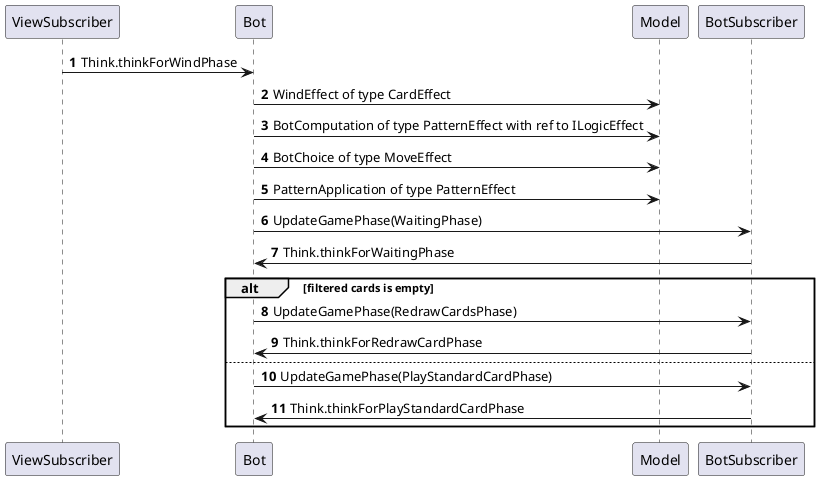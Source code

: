 @startuml

autonumber

ViewSubscriber -> Bot: Think.thinkForWindPhase
Bot -> Model: WindEffect of type CardEffect
Bot -> Model: BotComputation of type PatternEffect with ref to ILogicEffect
Bot -> Model: BotChoice of type MoveEffect
Bot -> Model: PatternApplication of type PatternEffect
Bot -> BotSubscriber: UpdateGamePhase(WaitingPhase)

BotSubscriber -> Bot: Think.thinkForWaitingPhase
alt filtered cards is empty
    Bot -> BotSubscriber: UpdateGamePhase(RedrawCardsPhase)
    BotSubscriber -> Bot: Think.thinkForRedrawCardPhase
else
    Bot -> BotSubscriber: UpdateGamePhase(PlayStandardCardPhase)
    BotSubscriber -> Bot: Think.thinkForPlayStandardCardPhase
end

@enduml